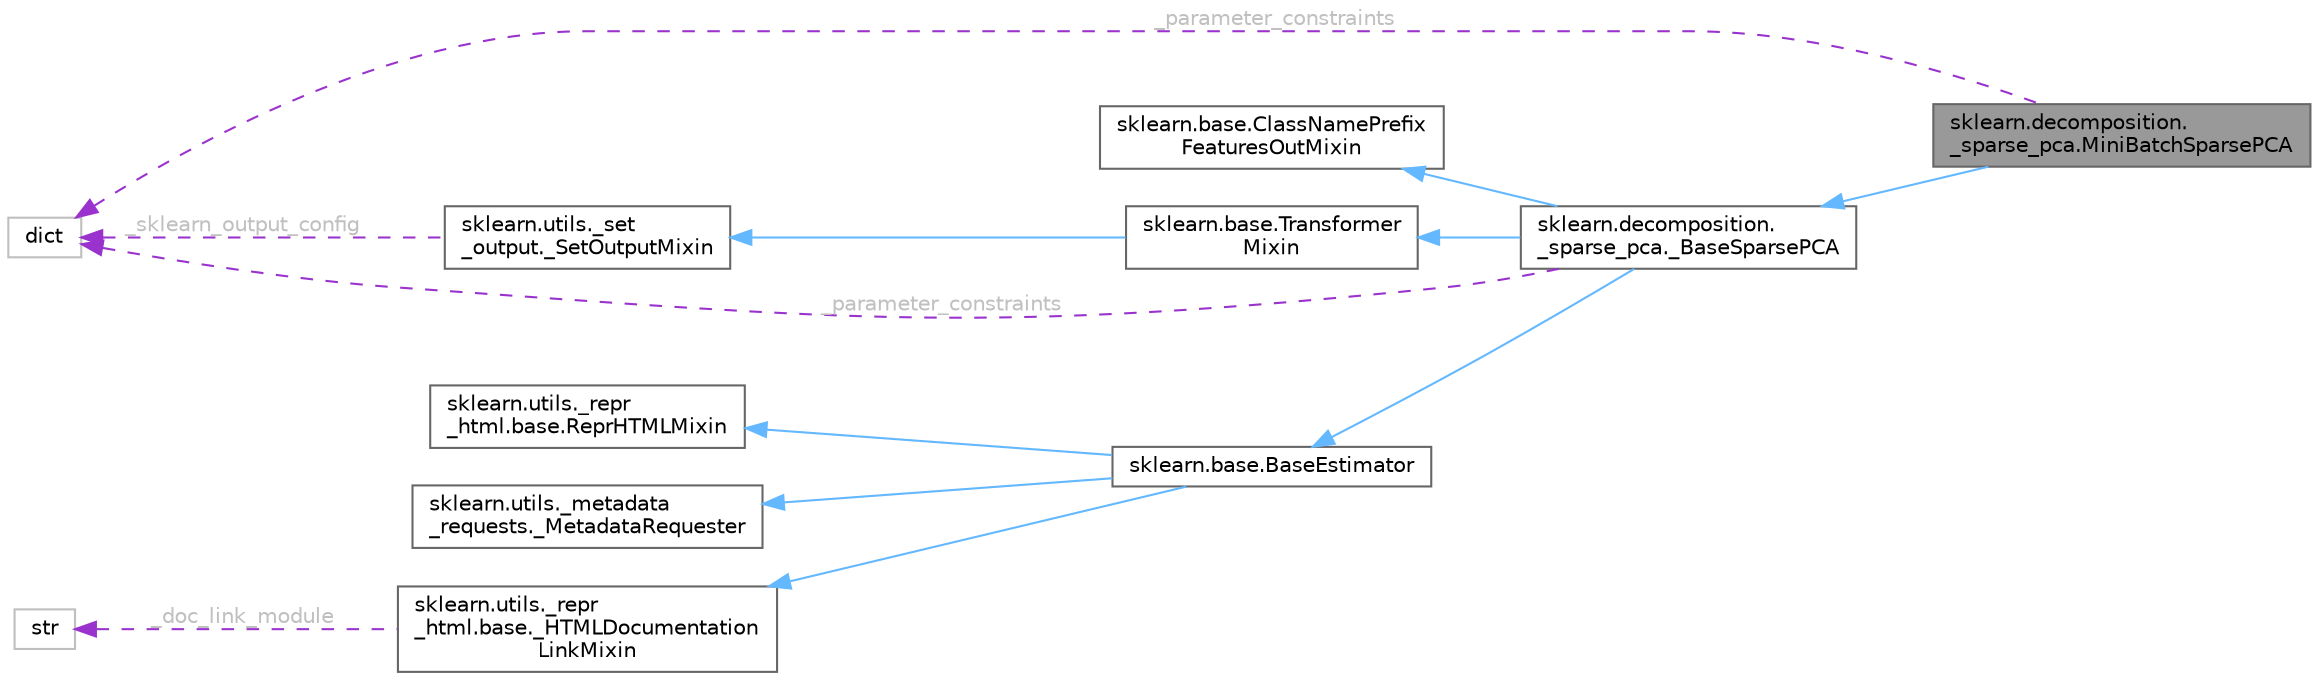 digraph "sklearn.decomposition._sparse_pca.MiniBatchSparsePCA"
{
 // LATEX_PDF_SIZE
  bgcolor="transparent";
  edge [fontname=Helvetica,fontsize=10,labelfontname=Helvetica,labelfontsize=10];
  node [fontname=Helvetica,fontsize=10,shape=box,height=0.2,width=0.4];
  rankdir="LR";
  Node1 [id="Node000001",label="sklearn.decomposition.\l_sparse_pca.MiniBatchSparsePCA",height=0.2,width=0.4,color="gray40", fillcolor="grey60", style="filled", fontcolor="black",tooltip=" "];
  Node2 -> Node1 [id="edge1_Node000001_Node000002",dir="back",color="steelblue1",style="solid",tooltip=" "];
  Node2 [id="Node000002",label="sklearn.decomposition.\l_sparse_pca._BaseSparsePCA",height=0.2,width=0.4,color="gray40", fillcolor="white", style="filled",URL="$de/ddc/classsklearn_1_1decomposition_1_1__sparse__pca_1_1__BaseSparsePCA.html",tooltip=" "];
  Node3 -> Node2 [id="edge2_Node000002_Node000003",dir="back",color="steelblue1",style="solid",tooltip=" "];
  Node3 [id="Node000003",label="sklearn.base.ClassNamePrefix\lFeaturesOutMixin",height=0.2,width=0.4,color="gray40", fillcolor="white", style="filled",URL="$df/d7d/classsklearn_1_1base_1_1ClassNamePrefixFeaturesOutMixin.html",tooltip=" "];
  Node4 -> Node2 [id="edge3_Node000002_Node000004",dir="back",color="steelblue1",style="solid",tooltip=" "];
  Node4 [id="Node000004",label="sklearn.base.Transformer\lMixin",height=0.2,width=0.4,color="gray40", fillcolor="white", style="filled",URL="$d7/d72/classsklearn_1_1base_1_1TransformerMixin.html",tooltip=" "];
  Node5 -> Node4 [id="edge4_Node000004_Node000005",dir="back",color="steelblue1",style="solid",tooltip=" "];
  Node5 [id="Node000005",label="sklearn.utils._set\l_output._SetOutputMixin",height=0.2,width=0.4,color="gray40", fillcolor="white", style="filled",URL="$d3/d75/classsklearn_1_1utils_1_1__set__output_1_1__SetOutputMixin.html",tooltip=" "];
  Node6 -> Node5 [id="edge5_Node000005_Node000006",dir="back",color="darkorchid3",style="dashed",tooltip=" ",label=" _sklearn_output_config",fontcolor="grey" ];
  Node6 [id="Node000006",label="dict",height=0.2,width=0.4,color="grey75", fillcolor="white", style="filled",tooltip=" "];
  Node7 -> Node2 [id="edge6_Node000002_Node000007",dir="back",color="steelblue1",style="solid",tooltip=" "];
  Node7 [id="Node000007",label="sklearn.base.BaseEstimator",height=0.2,width=0.4,color="gray40", fillcolor="white", style="filled",URL="$d3/d20/classsklearn_1_1base_1_1BaseEstimator.html",tooltip=" "];
  Node8 -> Node7 [id="edge7_Node000007_Node000008",dir="back",color="steelblue1",style="solid",tooltip=" "];
  Node8 [id="Node000008",label="sklearn.utils._repr\l_html.base.ReprHTMLMixin",height=0.2,width=0.4,color="gray40", fillcolor="white", style="filled",URL="$d3/d50/classsklearn_1_1utils_1_1__repr__html_1_1base_1_1ReprHTMLMixin.html",tooltip=" "];
  Node9 -> Node7 [id="edge8_Node000007_Node000009",dir="back",color="steelblue1",style="solid",tooltip=" "];
  Node9 [id="Node000009",label="sklearn.utils._repr\l_html.base._HTMLDocumentation\lLinkMixin",height=0.2,width=0.4,color="gray40", fillcolor="white", style="filled",URL="$d5/d05/classsklearn_1_1utils_1_1__repr__html_1_1base_1_1__HTMLDocumentationLinkMixin.html",tooltip=" "];
  Node10 -> Node9 [id="edge9_Node000009_Node000010",dir="back",color="darkorchid3",style="dashed",tooltip=" ",label=" _doc_link_module",fontcolor="grey" ];
  Node10 [id="Node000010",label="str",height=0.2,width=0.4,color="grey75", fillcolor="white", style="filled",tooltip=" "];
  Node11 -> Node7 [id="edge10_Node000007_Node000011",dir="back",color="steelblue1",style="solid",tooltip=" "];
  Node11 [id="Node000011",label="sklearn.utils._metadata\l_requests._MetadataRequester",height=0.2,width=0.4,color="gray40", fillcolor="white", style="filled",URL="$d6/dfa/classsklearn_1_1utils_1_1__metadata__requests_1_1__MetadataRequester.html",tooltip=" "];
  Node6 -> Node2 [id="edge11_Node000002_Node000006",dir="back",color="darkorchid3",style="dashed",tooltip=" ",label=" _parameter_constraints",fontcolor="grey" ];
  Node6 -> Node1 [id="edge12_Node000001_Node000006",dir="back",color="darkorchid3",style="dashed",tooltip=" ",label=" _parameter_constraints",fontcolor="grey" ];
}
